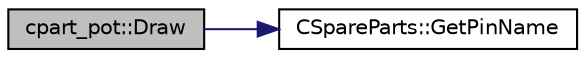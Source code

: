 digraph "cpart_pot::Draw"
{
 // LATEX_PDF_SIZE
  edge [fontname="Helvetica",fontsize="10",labelfontname="Helvetica",labelfontsize="10"];
  node [fontname="Helvetica",fontsize="10",shape=record];
  rankdir="LR";
  Node1 [label="cpart_pot::Draw",height=0.2,width=0.4,color="black", fillcolor="grey75", style="filled", fontcolor="black",tooltip="Called ever 100ms to draw part."];
  Node1 -> Node2 [color="midnightblue",fontsize="10",style="solid",fontname="Helvetica"];
  Node2 [label="CSpareParts::GetPinName",height=0.2,width=0.4,color="black", fillcolor="white", style="filled",URL="$class_c_spare_parts.html#a56db36d1a8c49ca039b5feb083f4fed0",tooltip="Return the name of one pin."];
}
